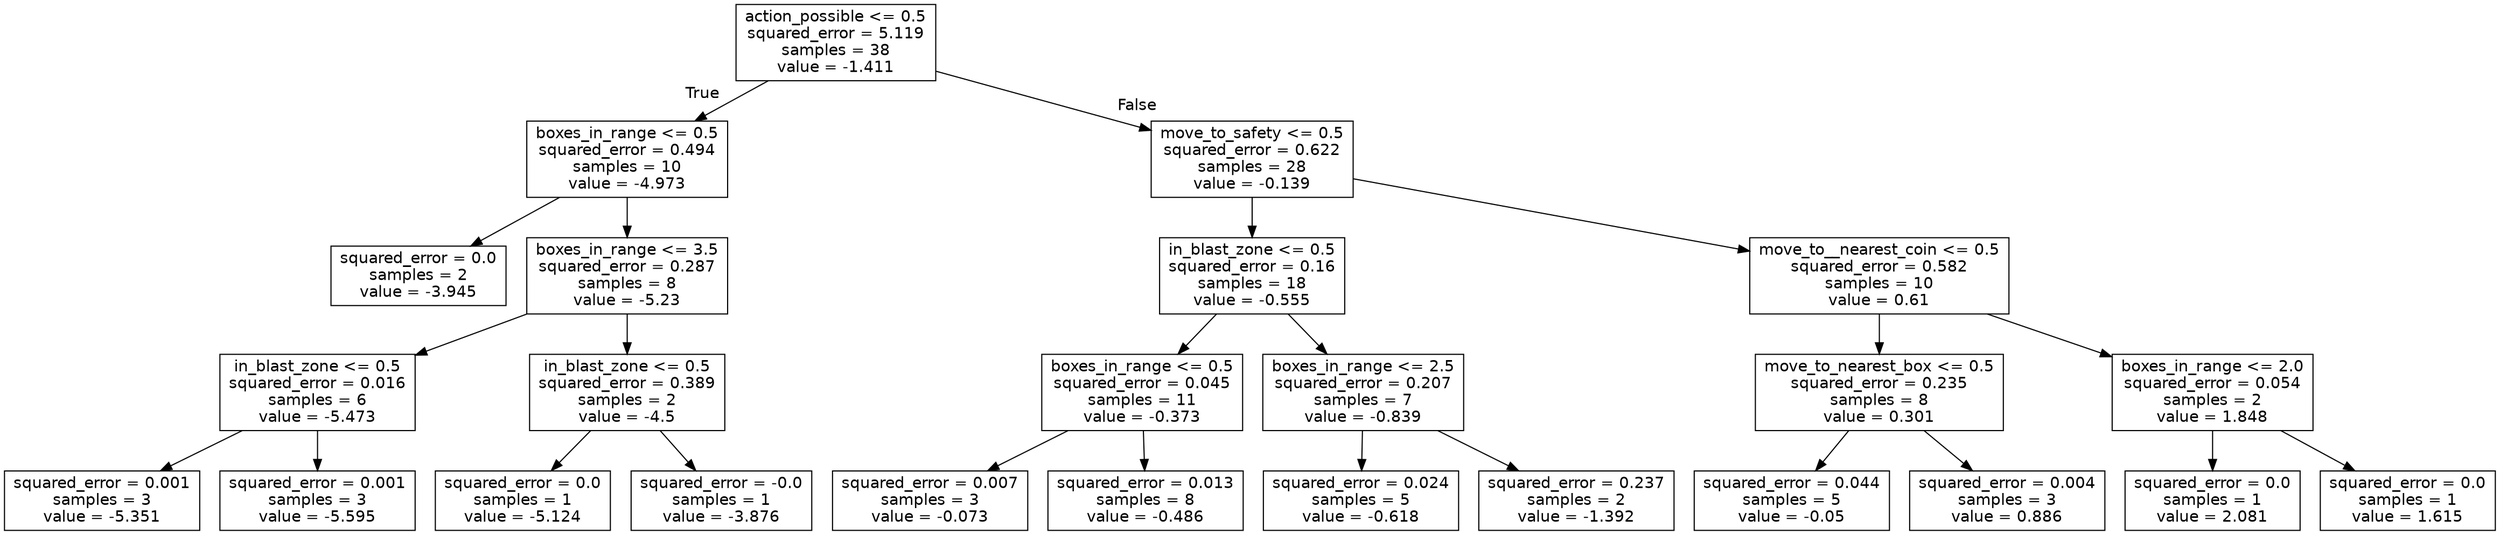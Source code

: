 digraph Tree {
node [shape=box, fontname="helvetica"] ;
edge [fontname="helvetica"] ;
0 [label="action_possible <= 0.5\nsquared_error = 5.119\nsamples = 38\nvalue = -1.411"] ;
1 [label="boxes_in_range <= 0.5\nsquared_error = 0.494\nsamples = 10\nvalue = -4.973"] ;
0 -> 1 [labeldistance=2.5, labelangle=45, headlabel="True"] ;
2 [label="squared_error = 0.0\nsamples = 2\nvalue = -3.945"] ;
1 -> 2 ;
3 [label="boxes_in_range <= 3.5\nsquared_error = 0.287\nsamples = 8\nvalue = -5.23"] ;
1 -> 3 ;
4 [label="in_blast_zone <= 0.5\nsquared_error = 0.016\nsamples = 6\nvalue = -5.473"] ;
3 -> 4 ;
5 [label="squared_error = 0.001\nsamples = 3\nvalue = -5.351"] ;
4 -> 5 ;
6 [label="squared_error = 0.001\nsamples = 3\nvalue = -5.595"] ;
4 -> 6 ;
7 [label="in_blast_zone <= 0.5\nsquared_error = 0.389\nsamples = 2\nvalue = -4.5"] ;
3 -> 7 ;
8 [label="squared_error = 0.0\nsamples = 1\nvalue = -5.124"] ;
7 -> 8 ;
9 [label="squared_error = -0.0\nsamples = 1\nvalue = -3.876"] ;
7 -> 9 ;
10 [label="move_to_safety <= 0.5\nsquared_error = 0.622\nsamples = 28\nvalue = -0.139"] ;
0 -> 10 [labeldistance=2.5, labelangle=-45, headlabel="False"] ;
11 [label="in_blast_zone <= 0.5\nsquared_error = 0.16\nsamples = 18\nvalue = -0.555"] ;
10 -> 11 ;
12 [label="boxes_in_range <= 0.5\nsquared_error = 0.045\nsamples = 11\nvalue = -0.373"] ;
11 -> 12 ;
13 [label="squared_error = 0.007\nsamples = 3\nvalue = -0.073"] ;
12 -> 13 ;
14 [label="squared_error = 0.013\nsamples = 8\nvalue = -0.486"] ;
12 -> 14 ;
15 [label="boxes_in_range <= 2.5\nsquared_error = 0.207\nsamples = 7\nvalue = -0.839"] ;
11 -> 15 ;
16 [label="squared_error = 0.024\nsamples = 5\nvalue = -0.618"] ;
15 -> 16 ;
17 [label="squared_error = 0.237\nsamples = 2\nvalue = -1.392"] ;
15 -> 17 ;
18 [label="move_to__nearest_coin <= 0.5\nsquared_error = 0.582\nsamples = 10\nvalue = 0.61"] ;
10 -> 18 ;
19 [label="move_to_nearest_box <= 0.5\nsquared_error = 0.235\nsamples = 8\nvalue = 0.301"] ;
18 -> 19 ;
20 [label="squared_error = 0.044\nsamples = 5\nvalue = -0.05"] ;
19 -> 20 ;
21 [label="squared_error = 0.004\nsamples = 3\nvalue = 0.886"] ;
19 -> 21 ;
22 [label="boxes_in_range <= 2.0\nsquared_error = 0.054\nsamples = 2\nvalue = 1.848"] ;
18 -> 22 ;
23 [label="squared_error = 0.0\nsamples = 1\nvalue = 2.081"] ;
22 -> 23 ;
24 [label="squared_error = 0.0\nsamples = 1\nvalue = 1.615"] ;
22 -> 24 ;
}